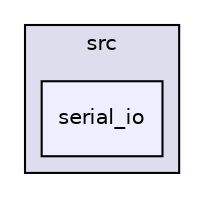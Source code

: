 digraph "serial_io" {
  compound=true
  node [ fontsize="10", fontname="Helvetica"];
  edge [ labelfontsize="10", labelfontname="Helvetica"];
  subgraph clusterdir_bfdfd8a3ecca797f1c48a0f523622085 {
    graph [ bgcolor="#ddddee", pencolor="black", label="src" fontname="Helvetica", fontsize="10", URL="dir_bfdfd8a3ecca797f1c48a0f523622085.html"]
  dir_084bedf94e214037121c6cf2a726d7e4 [shape=box, label="serial_io", style="filled", fillcolor="#eeeeff", pencolor="black", URL="dir_084bedf94e214037121c6cf2a726d7e4.html"];
  }
}
